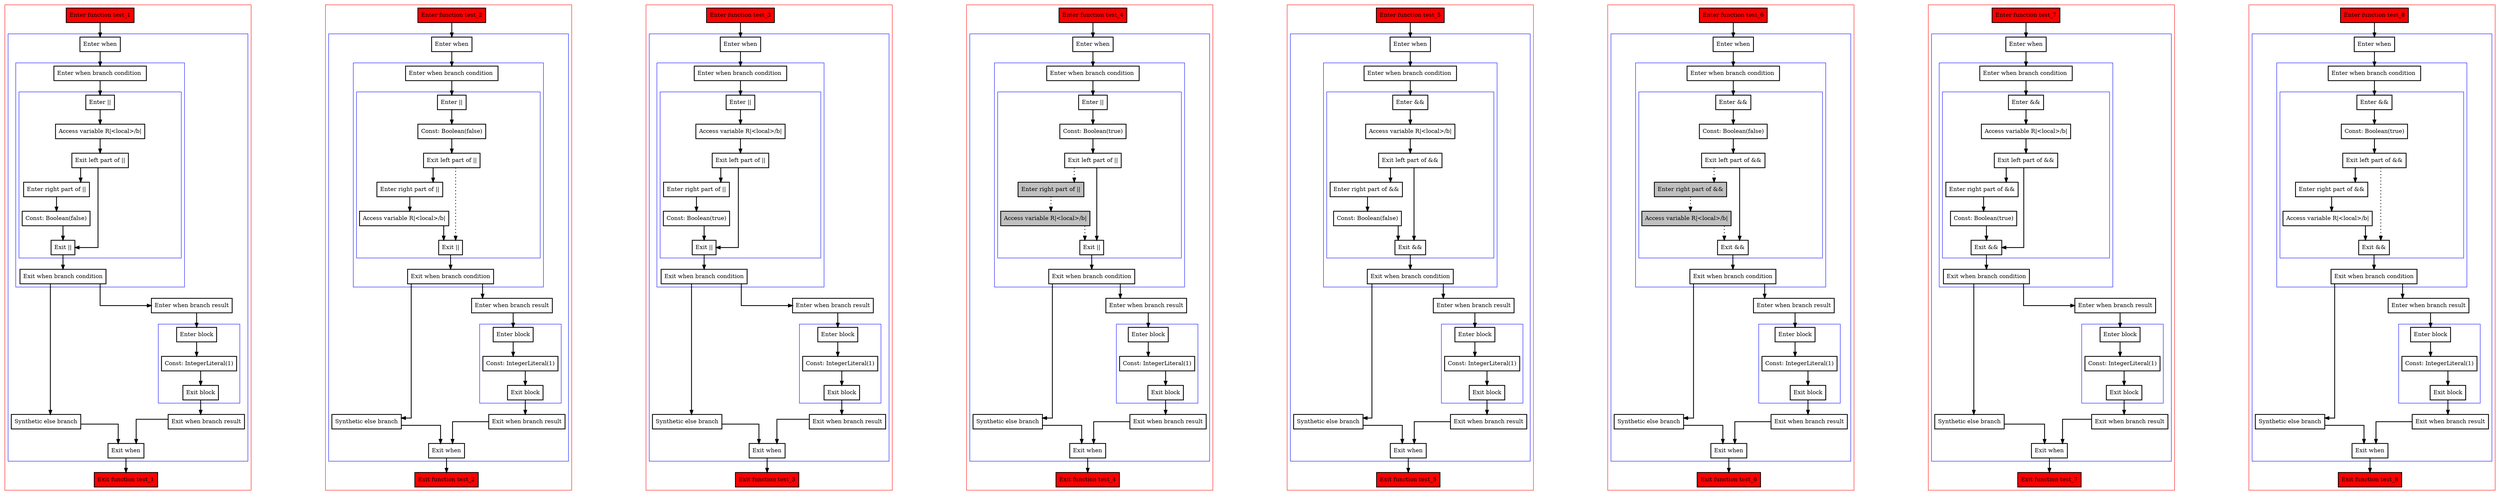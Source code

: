digraph booleanOperatorsWithConsts_kt {
    graph [splines=ortho nodesep=3]
    node [shape=box penwidth=2]
    edge [penwidth=2]

    subgraph cluster_0 {
        color=red
        0 [label="Enter function test_1" style="filled" fillcolor=red];
        subgraph cluster_1 {
            color=blue
            1 [label="Enter when"];
            subgraph cluster_2 {
                color=blue
                2 [label="Enter when branch condition "];
                subgraph cluster_3 {
                    color=blue
                    3 [label="Enter ||"];
                    4 [label="Access variable R|<local>/b|"];
                    5 [label="Exit left part of ||"];
                    6 [label="Enter right part of ||"];
                    7 [label="Const: Boolean(false)"];
                    8 [label="Exit ||"];
                }
                9 [label="Exit when branch condition"];
            }
            10 [label="Synthetic else branch"];
            11 [label="Enter when branch result"];
            subgraph cluster_4 {
                color=blue
                12 [label="Enter block"];
                13 [label="Const: IntegerLiteral(1)"];
                14 [label="Exit block"];
            }
            15 [label="Exit when branch result"];
            16 [label="Exit when"];
        }
        17 [label="Exit function test_1" style="filled" fillcolor=red];
    }

    0 -> {1};
    1 -> {2};
    2 -> {3};
    3 -> {4};
    4 -> {5};
    5 -> {8 6};
    6 -> {7};
    7 -> {8};
    8 -> {9};
    9 -> {11 10};
    10 -> {16};
    11 -> {12};
    12 -> {13};
    13 -> {14};
    14 -> {15};
    15 -> {16};
    16 -> {17};

    subgraph cluster_5 {
        color=red
        18 [label="Enter function test_2" style="filled" fillcolor=red];
        subgraph cluster_6 {
            color=blue
            19 [label="Enter when"];
            subgraph cluster_7 {
                color=blue
                20 [label="Enter when branch condition "];
                subgraph cluster_8 {
                    color=blue
                    21 [label="Enter ||"];
                    22 [label="Const: Boolean(false)"];
                    23 [label="Exit left part of ||"];
                    24 [label="Enter right part of ||"];
                    25 [label="Access variable R|<local>/b|"];
                    26 [label="Exit ||"];
                }
                27 [label="Exit when branch condition"];
            }
            28 [label="Synthetic else branch"];
            29 [label="Enter when branch result"];
            subgraph cluster_9 {
                color=blue
                30 [label="Enter block"];
                31 [label="Const: IntegerLiteral(1)"];
                32 [label="Exit block"];
            }
            33 [label="Exit when branch result"];
            34 [label="Exit when"];
        }
        35 [label="Exit function test_2" style="filled" fillcolor=red];
    }

    18 -> {19};
    19 -> {20};
    20 -> {21};
    21 -> {22};
    22 -> {23};
    23 -> {24};
    23 -> {26} [style=dotted];
    24 -> {25};
    25 -> {26};
    26 -> {27};
    27 -> {29 28};
    28 -> {34};
    29 -> {30};
    30 -> {31};
    31 -> {32};
    32 -> {33};
    33 -> {34};
    34 -> {35};

    subgraph cluster_10 {
        color=red
        36 [label="Enter function test_3" style="filled" fillcolor=red];
        subgraph cluster_11 {
            color=blue
            37 [label="Enter when"];
            subgraph cluster_12 {
                color=blue
                38 [label="Enter when branch condition "];
                subgraph cluster_13 {
                    color=blue
                    39 [label="Enter ||"];
                    40 [label="Access variable R|<local>/b|"];
                    41 [label="Exit left part of ||"];
                    42 [label="Enter right part of ||"];
                    43 [label="Const: Boolean(true)"];
                    44 [label="Exit ||"];
                }
                45 [label="Exit when branch condition"];
            }
            46 [label="Synthetic else branch"];
            47 [label="Enter when branch result"];
            subgraph cluster_14 {
                color=blue
                48 [label="Enter block"];
                49 [label="Const: IntegerLiteral(1)"];
                50 [label="Exit block"];
            }
            51 [label="Exit when branch result"];
            52 [label="Exit when"];
        }
        53 [label="Exit function test_3" style="filled" fillcolor=red];
    }

    36 -> {37};
    37 -> {38};
    38 -> {39};
    39 -> {40};
    40 -> {41};
    41 -> {44 42};
    42 -> {43};
    43 -> {44};
    44 -> {45};
    45 -> {47 46};
    46 -> {52};
    47 -> {48};
    48 -> {49};
    49 -> {50};
    50 -> {51};
    51 -> {52};
    52 -> {53};

    subgraph cluster_15 {
        color=red
        54 [label="Enter function test_4" style="filled" fillcolor=red];
        subgraph cluster_16 {
            color=blue
            55 [label="Enter when"];
            subgraph cluster_17 {
                color=blue
                56 [label="Enter when branch condition "];
                subgraph cluster_18 {
                    color=blue
                    57 [label="Enter ||"];
                    58 [label="Const: Boolean(true)"];
                    59 [label="Exit left part of ||"];
                    60 [label="Enter right part of ||" style="filled" fillcolor=gray];
                    61 [label="Access variable R|<local>/b|" style="filled" fillcolor=gray];
                    62 [label="Exit ||"];
                }
                63 [label="Exit when branch condition"];
            }
            64 [label="Synthetic else branch"];
            65 [label="Enter when branch result"];
            subgraph cluster_19 {
                color=blue
                66 [label="Enter block"];
                67 [label="Const: IntegerLiteral(1)"];
                68 [label="Exit block"];
            }
            69 [label="Exit when branch result"];
            70 [label="Exit when"];
        }
        71 [label="Exit function test_4" style="filled" fillcolor=red];
    }

    54 -> {55};
    55 -> {56};
    56 -> {57};
    57 -> {58};
    58 -> {59};
    59 -> {62};
    59 -> {60} [style=dotted];
    60 -> {61} [style=dotted];
    61 -> {62} [style=dotted];
    62 -> {63};
    63 -> {65 64};
    64 -> {70};
    65 -> {66};
    66 -> {67};
    67 -> {68};
    68 -> {69};
    69 -> {70};
    70 -> {71};

    subgraph cluster_20 {
        color=red
        72 [label="Enter function test_5" style="filled" fillcolor=red];
        subgraph cluster_21 {
            color=blue
            73 [label="Enter when"];
            subgraph cluster_22 {
                color=blue
                74 [label="Enter when branch condition "];
                subgraph cluster_23 {
                    color=blue
                    75 [label="Enter &&"];
                    76 [label="Access variable R|<local>/b|"];
                    77 [label="Exit left part of &&"];
                    78 [label="Enter right part of &&"];
                    79 [label="Const: Boolean(false)"];
                    80 [label="Exit &&"];
                }
                81 [label="Exit when branch condition"];
            }
            82 [label="Synthetic else branch"];
            83 [label="Enter when branch result"];
            subgraph cluster_24 {
                color=blue
                84 [label="Enter block"];
                85 [label="Const: IntegerLiteral(1)"];
                86 [label="Exit block"];
            }
            87 [label="Exit when branch result"];
            88 [label="Exit when"];
        }
        89 [label="Exit function test_5" style="filled" fillcolor=red];
    }

    72 -> {73};
    73 -> {74};
    74 -> {75};
    75 -> {76};
    76 -> {77};
    77 -> {80 78};
    78 -> {79};
    79 -> {80};
    80 -> {81};
    81 -> {83 82};
    82 -> {88};
    83 -> {84};
    84 -> {85};
    85 -> {86};
    86 -> {87};
    87 -> {88};
    88 -> {89};

    subgraph cluster_25 {
        color=red
        90 [label="Enter function test_6" style="filled" fillcolor=red];
        subgraph cluster_26 {
            color=blue
            91 [label="Enter when"];
            subgraph cluster_27 {
                color=blue
                92 [label="Enter when branch condition "];
                subgraph cluster_28 {
                    color=blue
                    93 [label="Enter &&"];
                    94 [label="Const: Boolean(false)"];
                    95 [label="Exit left part of &&"];
                    96 [label="Enter right part of &&" style="filled" fillcolor=gray];
                    97 [label="Access variable R|<local>/b|" style="filled" fillcolor=gray];
                    98 [label="Exit &&"];
                }
                99 [label="Exit when branch condition"];
            }
            100 [label="Synthetic else branch"];
            101 [label="Enter when branch result"];
            subgraph cluster_29 {
                color=blue
                102 [label="Enter block"];
                103 [label="Const: IntegerLiteral(1)"];
                104 [label="Exit block"];
            }
            105 [label="Exit when branch result"];
            106 [label="Exit when"];
        }
        107 [label="Exit function test_6" style="filled" fillcolor=red];
    }

    90 -> {91};
    91 -> {92};
    92 -> {93};
    93 -> {94};
    94 -> {95};
    95 -> {98};
    95 -> {96} [style=dotted];
    96 -> {97} [style=dotted];
    97 -> {98} [style=dotted];
    98 -> {99};
    99 -> {101 100};
    100 -> {106};
    101 -> {102};
    102 -> {103};
    103 -> {104};
    104 -> {105};
    105 -> {106};
    106 -> {107};

    subgraph cluster_30 {
        color=red
        108 [label="Enter function test_7" style="filled" fillcolor=red];
        subgraph cluster_31 {
            color=blue
            109 [label="Enter when"];
            subgraph cluster_32 {
                color=blue
                110 [label="Enter when branch condition "];
                subgraph cluster_33 {
                    color=blue
                    111 [label="Enter &&"];
                    112 [label="Access variable R|<local>/b|"];
                    113 [label="Exit left part of &&"];
                    114 [label="Enter right part of &&"];
                    115 [label="Const: Boolean(true)"];
                    116 [label="Exit &&"];
                }
                117 [label="Exit when branch condition"];
            }
            118 [label="Synthetic else branch"];
            119 [label="Enter when branch result"];
            subgraph cluster_34 {
                color=blue
                120 [label="Enter block"];
                121 [label="Const: IntegerLiteral(1)"];
                122 [label="Exit block"];
            }
            123 [label="Exit when branch result"];
            124 [label="Exit when"];
        }
        125 [label="Exit function test_7" style="filled" fillcolor=red];
    }

    108 -> {109};
    109 -> {110};
    110 -> {111};
    111 -> {112};
    112 -> {113};
    113 -> {116 114};
    114 -> {115};
    115 -> {116};
    116 -> {117};
    117 -> {119 118};
    118 -> {124};
    119 -> {120};
    120 -> {121};
    121 -> {122};
    122 -> {123};
    123 -> {124};
    124 -> {125};

    subgraph cluster_35 {
        color=red
        126 [label="Enter function test_8" style="filled" fillcolor=red];
        subgraph cluster_36 {
            color=blue
            127 [label="Enter when"];
            subgraph cluster_37 {
                color=blue
                128 [label="Enter when branch condition "];
                subgraph cluster_38 {
                    color=blue
                    129 [label="Enter &&"];
                    130 [label="Const: Boolean(true)"];
                    131 [label="Exit left part of &&"];
                    132 [label="Enter right part of &&"];
                    133 [label="Access variable R|<local>/b|"];
                    134 [label="Exit &&"];
                }
                135 [label="Exit when branch condition"];
            }
            136 [label="Synthetic else branch"];
            137 [label="Enter when branch result"];
            subgraph cluster_39 {
                color=blue
                138 [label="Enter block"];
                139 [label="Const: IntegerLiteral(1)"];
                140 [label="Exit block"];
            }
            141 [label="Exit when branch result"];
            142 [label="Exit when"];
        }
        143 [label="Exit function test_8" style="filled" fillcolor=red];
    }

    126 -> {127};
    127 -> {128};
    128 -> {129};
    129 -> {130};
    130 -> {131};
    131 -> {132};
    131 -> {134} [style=dotted];
    132 -> {133};
    133 -> {134};
    134 -> {135};
    135 -> {137 136};
    136 -> {142};
    137 -> {138};
    138 -> {139};
    139 -> {140};
    140 -> {141};
    141 -> {142};
    142 -> {143};

}
